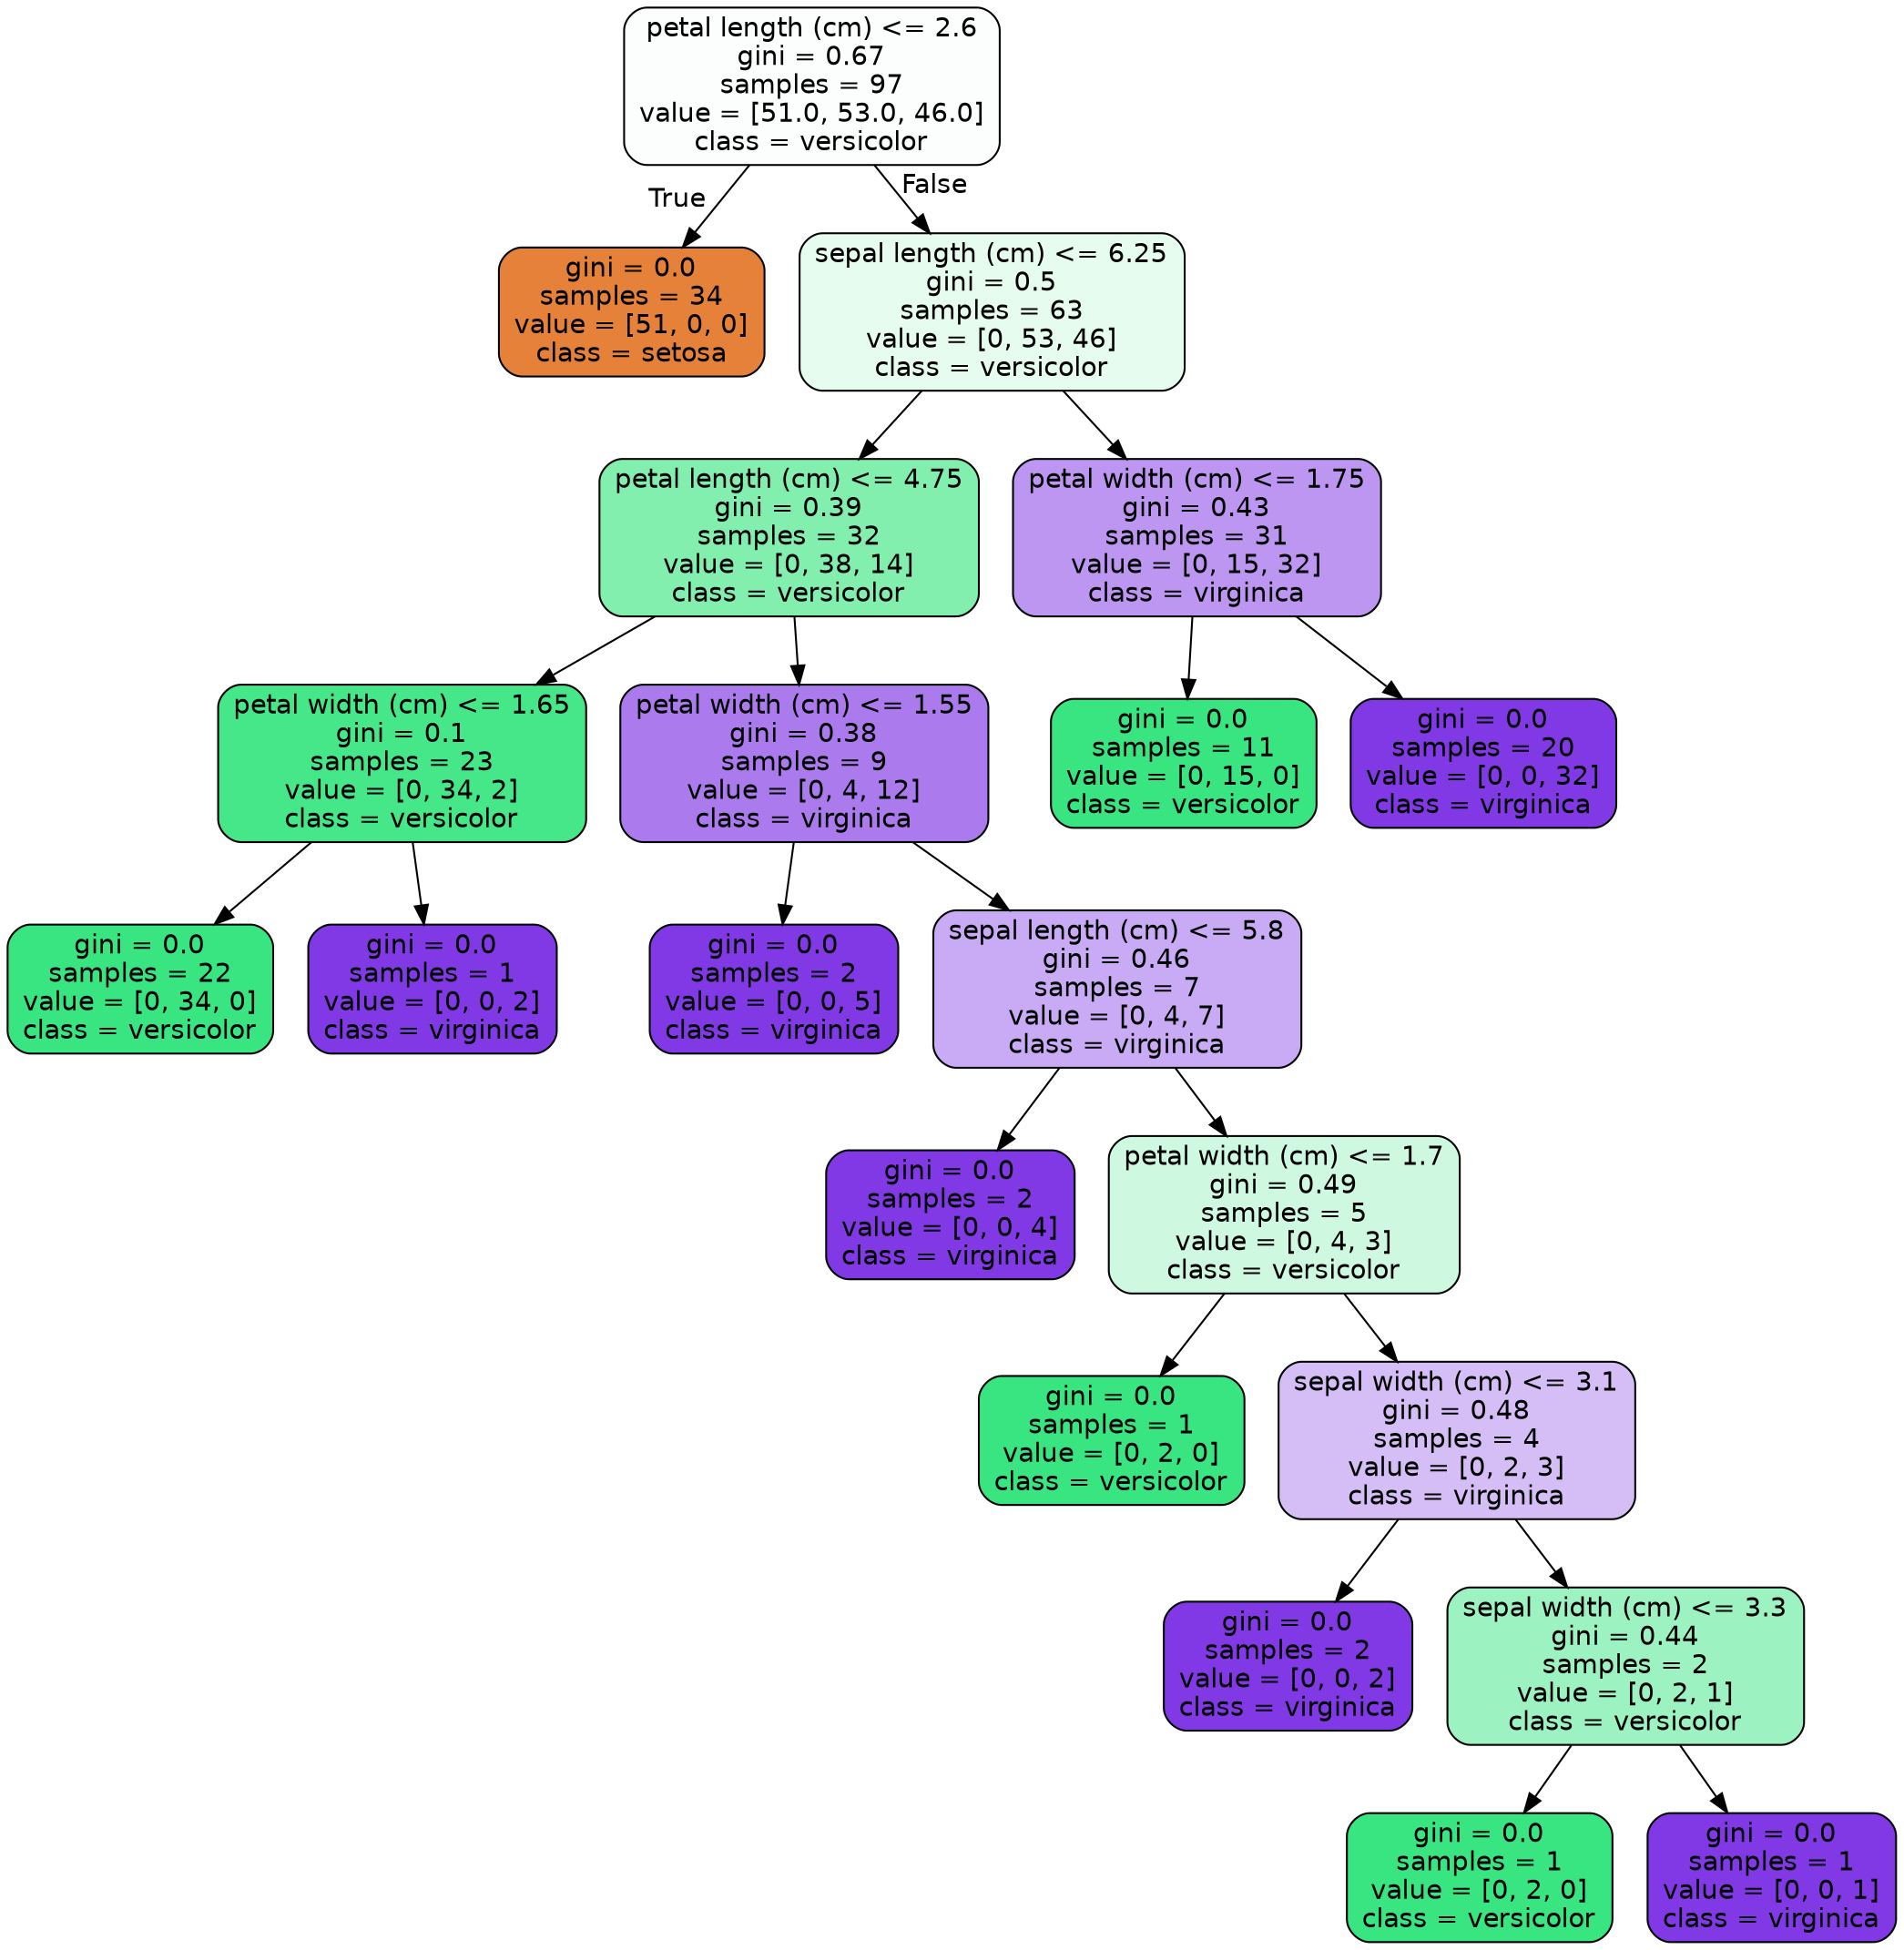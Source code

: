 digraph Tree {
node [shape=box, style="filled, rounded", color="black", fontname="helvetica"] ;
edge [fontname="helvetica"] ;
0 [label="petal length (cm) <= 2.6\ngini = 0.67\nsamples = 97\nvalue = [51.0, 53.0, 46.0]\nclass = versicolor", fillcolor="#fbfefc"] ;
1 [label="gini = 0.0\nsamples = 34\nvalue = [51, 0, 0]\nclass = setosa", fillcolor="#e58139"] ;
0 -> 1 [labeldistance=2.5, labelangle=45, headlabel="True"] ;
2 [label="sepal length (cm) <= 6.25\ngini = 0.5\nsamples = 63\nvalue = [0, 53, 46]\nclass = versicolor", fillcolor="#e5fcee"] ;
0 -> 2 [labeldistance=2.5, labelangle=-45, headlabel="False"] ;
3 [label="petal length (cm) <= 4.75\ngini = 0.39\nsamples = 32\nvalue = [0, 38, 14]\nclass = versicolor", fillcolor="#82efaf"] ;
2 -> 3 ;
4 [label="petal width (cm) <= 1.65\ngini = 0.1\nsamples = 23\nvalue = [0, 34, 2]\nclass = versicolor", fillcolor="#45e788"] ;
3 -> 4 ;
5 [label="gini = 0.0\nsamples = 22\nvalue = [0, 34, 0]\nclass = versicolor", fillcolor="#39e581"] ;
4 -> 5 ;
6 [label="gini = 0.0\nsamples = 1\nvalue = [0, 0, 2]\nclass = virginica", fillcolor="#8139e5"] ;
4 -> 6 ;
7 [label="petal width (cm) <= 1.55\ngini = 0.38\nsamples = 9\nvalue = [0, 4, 12]\nclass = virginica", fillcolor="#ab7bee"] ;
3 -> 7 ;
8 [label="gini = 0.0\nsamples = 2\nvalue = [0, 0, 5]\nclass = virginica", fillcolor="#8139e5"] ;
7 -> 8 ;
9 [label="sepal length (cm) <= 5.8\ngini = 0.46\nsamples = 7\nvalue = [0, 4, 7]\nclass = virginica", fillcolor="#c9aaf4"] ;
7 -> 9 ;
10 [label="gini = 0.0\nsamples = 2\nvalue = [0, 0, 4]\nclass = virginica", fillcolor="#8139e5"] ;
9 -> 10 ;
11 [label="petal width (cm) <= 1.7\ngini = 0.49\nsamples = 5\nvalue = [0, 4, 3]\nclass = versicolor", fillcolor="#cef8e0"] ;
9 -> 11 ;
12 [label="gini = 0.0\nsamples = 1\nvalue = [0, 2, 0]\nclass = versicolor", fillcolor="#39e581"] ;
11 -> 12 ;
13 [label="sepal width (cm) <= 3.1\ngini = 0.48\nsamples = 4\nvalue = [0, 2, 3]\nclass = virginica", fillcolor="#d5bdf6"] ;
11 -> 13 ;
14 [label="gini = 0.0\nsamples = 2\nvalue = [0, 0, 2]\nclass = virginica", fillcolor="#8139e5"] ;
13 -> 14 ;
15 [label="sepal width (cm) <= 3.3\ngini = 0.44\nsamples = 2\nvalue = [0, 2, 1]\nclass = versicolor", fillcolor="#9cf2c0"] ;
13 -> 15 ;
16 [label="gini = 0.0\nsamples = 1\nvalue = [0, 2, 0]\nclass = versicolor", fillcolor="#39e581"] ;
15 -> 16 ;
17 [label="gini = 0.0\nsamples = 1\nvalue = [0, 0, 1]\nclass = virginica", fillcolor="#8139e5"] ;
15 -> 17 ;
18 [label="petal width (cm) <= 1.75\ngini = 0.43\nsamples = 31\nvalue = [0, 15, 32]\nclass = virginica", fillcolor="#bc96f1"] ;
2 -> 18 ;
19 [label="gini = 0.0\nsamples = 11\nvalue = [0, 15, 0]\nclass = versicolor", fillcolor="#39e581"] ;
18 -> 19 ;
20 [label="gini = 0.0\nsamples = 20\nvalue = [0, 0, 32]\nclass = virginica", fillcolor="#8139e5"] ;
18 -> 20 ;
}